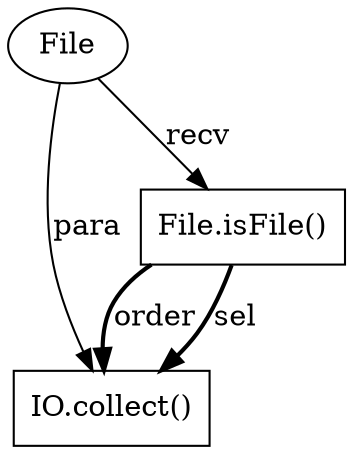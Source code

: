 digraph "AUG" {

  1 [ label="IO.collect()" shape="box" ];
  2 [ label="File" shape="ellipse" ];
  3 [ label="File.isFile()" shape="box" ];
  2 -> 1 [ label="para" style="solid" ];
  3 -> 1 [ label="order" style="bold" ];
  3 -> 1 [ label="sel" style="bold" ];
  2 -> 3 [ label="recv" style="solid" ];
}
